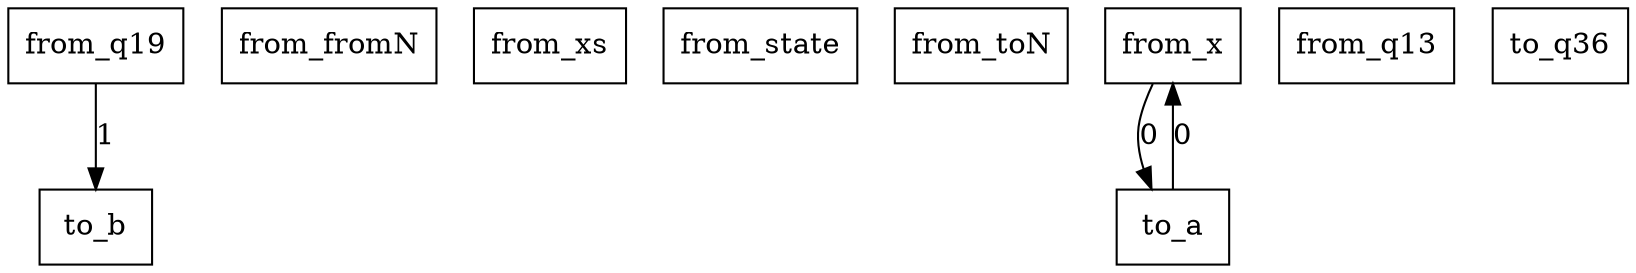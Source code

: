 digraph {
    graph [rankdir=TB
          ,bgcolor=transparent];
    node [shape=box
         ,fillcolor=white
         ,style=filled];
    0 [label=<from_q19>];
    1 [label=<from_fromN>];
    2 [label=<from_xs>];
    3 [label=<from_state>];
    4 [label=<from_toN>];
    5 [label=<from_x>];
    6 [label=<from_q13>];
    7 [label=<to_a>];
    8 [label=<to_b>];
    9 [label=<to_q36>];
    0 -> 8 [label=1];
    5 -> 7 [label=0];
    7 -> 5 [label=0];
}